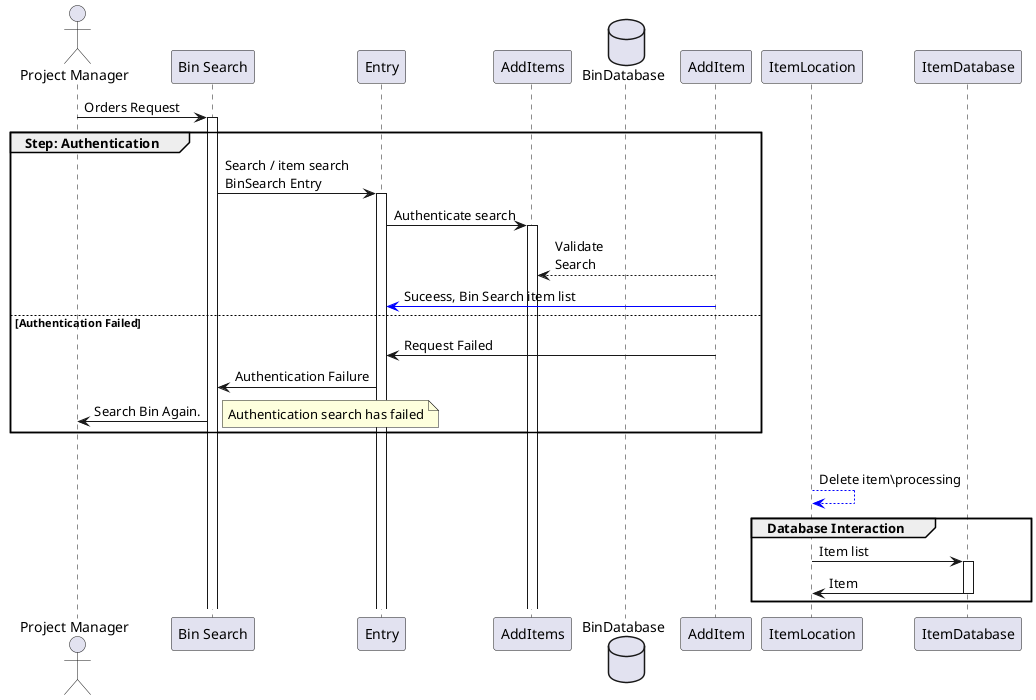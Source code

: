 @startuml my simple order request  


actor "Project Manager" as ProjectManager
participant "Bin Search" as Portal
participant Entry  
participant AddItems
database BinDatabase

ProjectManager -> Portal ++ : Orders Request
group Step: Authentication
Portal -> Entry ++: Search / item search\nBinSearch Entry
Entry -> AddItems ++: Authenticate search
AddItem  --> AddItems : Validate\nSearch
AddItem -[#blue]> Entry : Suceess, Bin Search item list
else Authentication Failed
AddItem ->Entry -- : Request Failed
Entry -> Portal : Authentication Failure
Portal ->ProjectManager : Search Bin Again.
note right : Authentication search has failed
end


group Delete item
ItemLocation --[#blue]> ItemLocation : Delete item\processing
group Database Interaction
ItemLocation -> ItemDatabase ++: Item list
ItemDatabase -> ItemLocation --: Item
end
@enduml